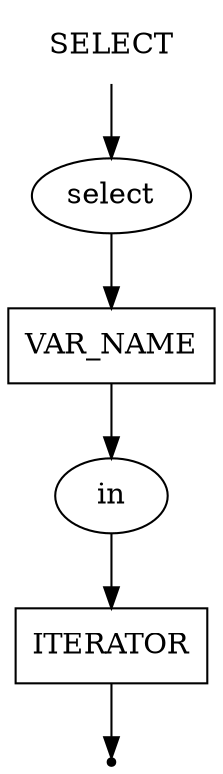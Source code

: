 digraph SELECT {
    start [label=SELECT shape=plaintext]
    select [label="select" shape=oval]
    var_name [label=VAR_NAME shape=box]
    in [label="\in" shape=oval]
    iterator [label=ITERATOR shape=box]
    end [label="" shape=point]

    start -> select
    select -> var_name
    var_name -> in
    in -> iterator
    iterator -> end
}